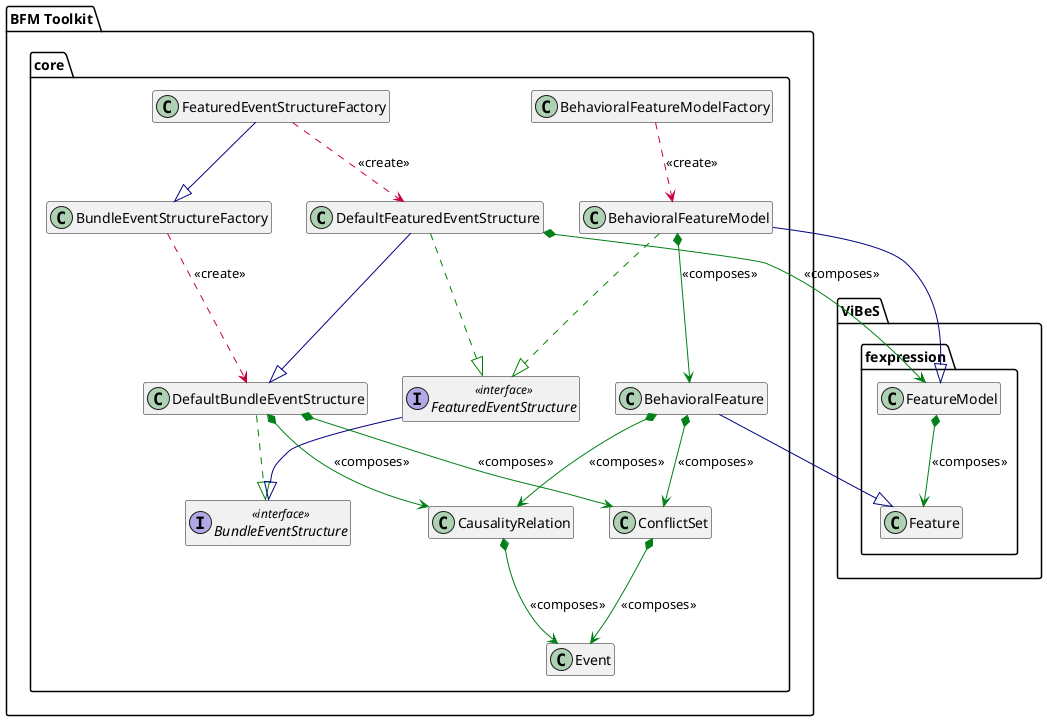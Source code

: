 @startuml

top to bottom direction
'skinparam linetype ortho
hide empty methods
hide empty fields

'Inheritance -- Mandatory (hierarchy)
!define EXTENDS -[#000082,plain]-^
'Realization -- Important
!define IMPLEMENTS -[#008200,dashed]-^
'Dependency -- if non-obvious or cross-cutting
!define USES  -[#C70039,dashed]->
'Composition -- only if non-trivial
!define HAS_A *-[#008017,plain]->

' Package ukl.kcl.info core classes
package "BFM Toolkit.core" {
    class Event
    class CausalityRelation
    class ConflictSet
    class BehavioralFeature
    class BehavioralFeatureModel
    class BehavioralFeatureModelFactory
    interface BundleEventStructure << interface >>
    class BundleEventStructureFactory
    class DefaultBundleEventStructure
    class DefaultFeaturedEventStructure
    interface FeaturedEventStructure << interface >>
    class FeaturedEventStructureFactory
}

' Package be.vibes.fexpression core classes
package "ViBeS.fexpression" {
    class Feature
    class FeatureModel
}

BehavioralFeatureModel            IMPLEMENTS  FeaturedEventStructure
DefaultBundleEventStructure       IMPLEMENTS  BundleEventStructure
DefaultFeaturedEventStructure     IMPLEMENTS  FeaturedEventStructure

BehavioralFeature                 EXTENDS  Feature
BehavioralFeatureModel            EXTENDS  FeatureModel
DefaultFeaturedEventStructure     EXTENDS  DefaultBundleEventStructure
FeaturedEventStructure            EXTENDS  BundleEventStructure
FeaturedEventStructureFactory     EXTENDS  BundleEventStructureFactory

BehavioralFeatureModelFactory     USES   BehavioralFeatureModel: "<<create>>"
BundleEventStructureFactory       USES   DefaultBundleEventStructure: "<<create>>"
FeaturedEventStructureFactory     USES   DefaultFeaturedEventStructure: "<<create>>"

FeatureModel                     HAS_A   Feature: "<<composes>>"
BehavioralFeatureModel           HAS_A   BehavioralFeature: "<<composes>>"
DefaultFeaturedEventStructure    HAS_A  FeatureModel: "<<composes>>"

BehavioralFeature                HAS_A   CausalityRelation: "<<composes>>"
BehavioralFeature                HAS_A   ConflictSet: "<<composes>>"
DefaultBundleEventStructure      HAS_A   CausalityRelation: "<<composes>>"
DefaultBundleEventStructure      HAS_A   ConflictSet: "<<composes>>"
CausalityRelation                HAS_A  Event: "<<composes>>"
ConflictSet                      HAS_A  Event: "<<composes>>"

@enduml
